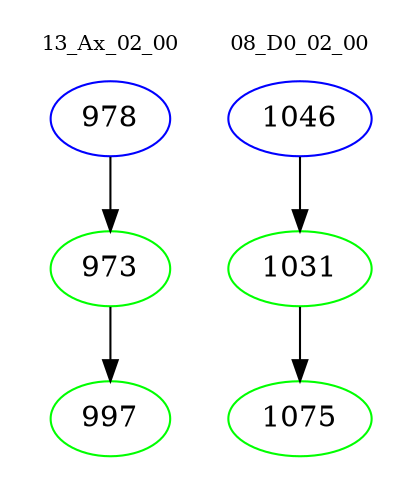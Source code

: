digraph{
subgraph cluster_0 {
color = white
label = "13_Ax_02_00";
fontsize=10;
T0_978 [label="978", color="blue"]
T0_978 -> T0_973 [color="black"]
T0_973 [label="973", color="green"]
T0_973 -> T0_997 [color="black"]
T0_997 [label="997", color="green"]
}
subgraph cluster_1 {
color = white
label = "08_D0_02_00";
fontsize=10;
T1_1046 [label="1046", color="blue"]
T1_1046 -> T1_1031 [color="black"]
T1_1031 [label="1031", color="green"]
T1_1031 -> T1_1075 [color="black"]
T1_1075 [label="1075", color="green"]
}
}
